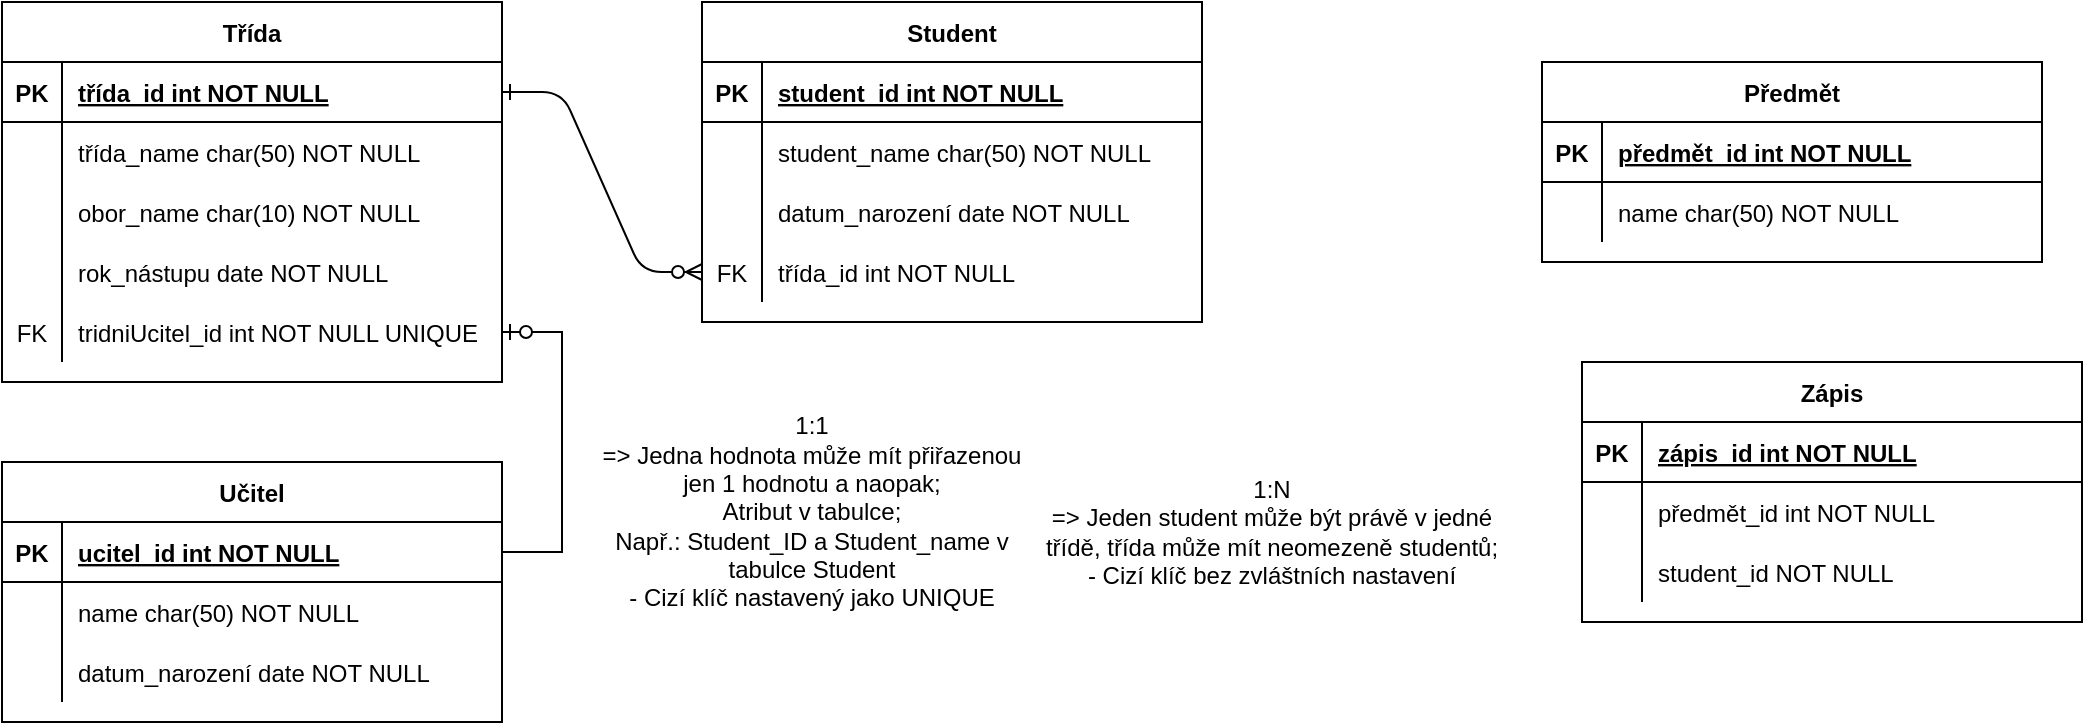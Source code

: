 <mxfile version="21.7.5" type="device">
  <diagram id="R2lEEEUBdFMjLlhIrx00" name="Page-1">
    <mxGraphModel dx="983" dy="547" grid="1" gridSize="10" guides="1" tooltips="1" connect="1" arrows="1" fold="1" page="1" pageScale="1" pageWidth="850" pageHeight="1100" math="0" shadow="0" extFonts="Permanent Marker^https://fonts.googleapis.com/css?family=Permanent+Marker">
      <root>
        <mxCell id="0" />
        <mxCell id="1" parent="0" />
        <mxCell id="hLS37yPZ2t6tPGqg7-pv-10" value="Třída" style="shape=table;startSize=30;container=1;collapsible=1;childLayout=tableLayout;fixedRows=1;rowLines=0;fontStyle=1;align=center;resizeLast=1;" parent="1" vertex="1">
          <mxGeometry x="90" y="140" width="250" height="190" as="geometry" />
        </mxCell>
        <mxCell id="hLS37yPZ2t6tPGqg7-pv-11" value="" style="shape=partialRectangle;collapsible=0;dropTarget=0;pointerEvents=0;fillColor=none;points=[[0,0.5],[1,0.5]];portConstraint=eastwest;top=0;left=0;right=0;bottom=1;" parent="hLS37yPZ2t6tPGqg7-pv-10" vertex="1">
          <mxGeometry y="30" width="250" height="30" as="geometry" />
        </mxCell>
        <mxCell id="hLS37yPZ2t6tPGqg7-pv-12" value="PK" style="shape=partialRectangle;overflow=hidden;connectable=0;fillColor=none;top=0;left=0;bottom=0;right=0;fontStyle=1;" parent="hLS37yPZ2t6tPGqg7-pv-11" vertex="1">
          <mxGeometry width="30" height="30" as="geometry">
            <mxRectangle width="30" height="30" as="alternateBounds" />
          </mxGeometry>
        </mxCell>
        <mxCell id="hLS37yPZ2t6tPGqg7-pv-13" value="třída_id int NOT NULL " style="shape=partialRectangle;overflow=hidden;connectable=0;fillColor=none;top=0;left=0;bottom=0;right=0;align=left;spacingLeft=6;fontStyle=5;" parent="hLS37yPZ2t6tPGqg7-pv-11" vertex="1">
          <mxGeometry x="30" width="220" height="30" as="geometry">
            <mxRectangle width="220" height="30" as="alternateBounds" />
          </mxGeometry>
        </mxCell>
        <mxCell id="hLS37yPZ2t6tPGqg7-pv-14" value="" style="shape=partialRectangle;collapsible=0;dropTarget=0;pointerEvents=0;fillColor=none;points=[[0,0.5],[1,0.5]];portConstraint=eastwest;top=0;left=0;right=0;bottom=0;" parent="hLS37yPZ2t6tPGqg7-pv-10" vertex="1">
          <mxGeometry y="60" width="250" height="30" as="geometry" />
        </mxCell>
        <mxCell id="hLS37yPZ2t6tPGqg7-pv-15" value="" style="shape=partialRectangle;overflow=hidden;connectable=0;fillColor=none;top=0;left=0;bottom=0;right=0;" parent="hLS37yPZ2t6tPGqg7-pv-14" vertex="1">
          <mxGeometry width="30" height="30" as="geometry">
            <mxRectangle width="30" height="30" as="alternateBounds" />
          </mxGeometry>
        </mxCell>
        <mxCell id="hLS37yPZ2t6tPGqg7-pv-16" value="třída_name char(50) NOT NULL" style="shape=partialRectangle;overflow=hidden;connectable=0;fillColor=none;top=0;left=0;bottom=0;right=0;align=left;spacingLeft=6;" parent="hLS37yPZ2t6tPGqg7-pv-14" vertex="1">
          <mxGeometry x="30" width="220" height="30" as="geometry">
            <mxRectangle width="220" height="30" as="alternateBounds" />
          </mxGeometry>
        </mxCell>
        <mxCell id="hLS37yPZ2t6tPGqg7-pv-17" style="shape=partialRectangle;collapsible=0;dropTarget=0;pointerEvents=0;fillColor=none;points=[[0,0.5],[1,0.5]];portConstraint=eastwest;top=0;left=0;right=0;bottom=0;" parent="hLS37yPZ2t6tPGqg7-pv-10" vertex="1">
          <mxGeometry y="90" width="250" height="30" as="geometry" />
        </mxCell>
        <mxCell id="hLS37yPZ2t6tPGqg7-pv-18" style="shape=partialRectangle;overflow=hidden;connectable=0;fillColor=none;top=0;left=0;bottom=0;right=0;" parent="hLS37yPZ2t6tPGqg7-pv-17" vertex="1">
          <mxGeometry width="30" height="30" as="geometry">
            <mxRectangle width="30" height="30" as="alternateBounds" />
          </mxGeometry>
        </mxCell>
        <mxCell id="hLS37yPZ2t6tPGqg7-pv-19" value="obor_name char(10) NOT NULL" style="shape=partialRectangle;overflow=hidden;connectable=0;fillColor=none;top=0;left=0;bottom=0;right=0;align=left;spacingLeft=6;" parent="hLS37yPZ2t6tPGqg7-pv-17" vertex="1">
          <mxGeometry x="30" width="220" height="30" as="geometry">
            <mxRectangle width="220" height="30" as="alternateBounds" />
          </mxGeometry>
        </mxCell>
        <mxCell id="hLS37yPZ2t6tPGqg7-pv-20" style="shape=partialRectangle;collapsible=0;dropTarget=0;pointerEvents=0;fillColor=none;points=[[0,0.5],[1,0.5]];portConstraint=eastwest;top=0;left=0;right=0;bottom=0;" parent="hLS37yPZ2t6tPGqg7-pv-10" vertex="1">
          <mxGeometry y="120" width="250" height="30" as="geometry" />
        </mxCell>
        <mxCell id="hLS37yPZ2t6tPGqg7-pv-21" style="shape=partialRectangle;overflow=hidden;connectable=0;fillColor=none;top=0;left=0;bottom=0;right=0;" parent="hLS37yPZ2t6tPGqg7-pv-20" vertex="1">
          <mxGeometry width="30" height="30" as="geometry">
            <mxRectangle width="30" height="30" as="alternateBounds" />
          </mxGeometry>
        </mxCell>
        <mxCell id="hLS37yPZ2t6tPGqg7-pv-22" value="rok_nástupu date NOT NULL" style="shape=partialRectangle;overflow=hidden;connectable=0;fillColor=none;top=0;left=0;bottom=0;right=0;align=left;spacingLeft=6;" parent="hLS37yPZ2t6tPGqg7-pv-20" vertex="1">
          <mxGeometry x="30" width="220" height="30" as="geometry">
            <mxRectangle width="220" height="30" as="alternateBounds" />
          </mxGeometry>
        </mxCell>
        <mxCell id="GorJHR0PALKlaDxPjiS_-15" style="shape=partialRectangle;collapsible=0;dropTarget=0;pointerEvents=0;fillColor=none;points=[[0,0.5],[1,0.5]];portConstraint=eastwest;top=0;left=0;right=0;bottom=0;" vertex="1" parent="hLS37yPZ2t6tPGqg7-pv-10">
          <mxGeometry y="150" width="250" height="30" as="geometry" />
        </mxCell>
        <mxCell id="GorJHR0PALKlaDxPjiS_-16" value="FK" style="shape=partialRectangle;overflow=hidden;connectable=0;fillColor=none;top=0;left=0;bottom=0;right=0;" vertex="1" parent="GorJHR0PALKlaDxPjiS_-15">
          <mxGeometry width="30" height="30" as="geometry">
            <mxRectangle width="30" height="30" as="alternateBounds" />
          </mxGeometry>
        </mxCell>
        <mxCell id="GorJHR0PALKlaDxPjiS_-17" value="tridniUcitel_id int NOT NULL UNIQUE" style="shape=partialRectangle;overflow=hidden;connectable=0;fillColor=none;top=0;left=0;bottom=0;right=0;align=left;spacingLeft=6;" vertex="1" parent="GorJHR0PALKlaDxPjiS_-15">
          <mxGeometry x="30" width="220" height="30" as="geometry">
            <mxRectangle width="220" height="30" as="alternateBounds" />
          </mxGeometry>
        </mxCell>
        <mxCell id="hLS37yPZ2t6tPGqg7-pv-23" value="Student" style="shape=table;startSize=30;container=1;collapsible=1;childLayout=tableLayout;fixedRows=1;rowLines=0;fontStyle=1;align=center;resizeLast=1;" parent="1" vertex="1">
          <mxGeometry x="440" y="140" width="250" height="160" as="geometry" />
        </mxCell>
        <mxCell id="hLS37yPZ2t6tPGqg7-pv-24" value="" style="shape=partialRectangle;collapsible=0;dropTarget=0;pointerEvents=0;fillColor=none;points=[[0,0.5],[1,0.5]];portConstraint=eastwest;top=0;left=0;right=0;bottom=1;" parent="hLS37yPZ2t6tPGqg7-pv-23" vertex="1">
          <mxGeometry y="30" width="250" height="30" as="geometry" />
        </mxCell>
        <mxCell id="hLS37yPZ2t6tPGqg7-pv-25" value="PK" style="shape=partialRectangle;overflow=hidden;connectable=0;fillColor=none;top=0;left=0;bottom=0;right=0;fontStyle=1;" parent="hLS37yPZ2t6tPGqg7-pv-24" vertex="1">
          <mxGeometry width="30" height="30" as="geometry">
            <mxRectangle width="30" height="30" as="alternateBounds" />
          </mxGeometry>
        </mxCell>
        <mxCell id="hLS37yPZ2t6tPGqg7-pv-26" value="student_id int NOT NULL " style="shape=partialRectangle;overflow=hidden;connectable=0;fillColor=none;top=0;left=0;bottom=0;right=0;align=left;spacingLeft=6;fontStyle=5;" parent="hLS37yPZ2t6tPGqg7-pv-24" vertex="1">
          <mxGeometry x="30" width="220" height="30" as="geometry">
            <mxRectangle width="220" height="30" as="alternateBounds" />
          </mxGeometry>
        </mxCell>
        <mxCell id="hLS37yPZ2t6tPGqg7-pv-27" value="" style="shape=partialRectangle;collapsible=0;dropTarget=0;pointerEvents=0;fillColor=none;points=[[0,0.5],[1,0.5]];portConstraint=eastwest;top=0;left=0;right=0;bottom=0;" parent="hLS37yPZ2t6tPGqg7-pv-23" vertex="1">
          <mxGeometry y="60" width="250" height="30" as="geometry" />
        </mxCell>
        <mxCell id="hLS37yPZ2t6tPGqg7-pv-28" value="" style="shape=partialRectangle;overflow=hidden;connectable=0;fillColor=none;top=0;left=0;bottom=0;right=0;" parent="hLS37yPZ2t6tPGqg7-pv-27" vertex="1">
          <mxGeometry width="30" height="30" as="geometry">
            <mxRectangle width="30" height="30" as="alternateBounds" />
          </mxGeometry>
        </mxCell>
        <mxCell id="hLS37yPZ2t6tPGqg7-pv-29" value="student_name char(50) NOT NULL" style="shape=partialRectangle;overflow=hidden;connectable=0;fillColor=none;top=0;left=0;bottom=0;right=0;align=left;spacingLeft=6;" parent="hLS37yPZ2t6tPGqg7-pv-27" vertex="1">
          <mxGeometry x="30" width="220" height="30" as="geometry">
            <mxRectangle width="220" height="30" as="alternateBounds" />
          </mxGeometry>
        </mxCell>
        <mxCell id="hLS37yPZ2t6tPGqg7-pv-30" style="shape=partialRectangle;collapsible=0;dropTarget=0;pointerEvents=0;fillColor=none;points=[[0,0.5],[1,0.5]];portConstraint=eastwest;top=0;left=0;right=0;bottom=0;" parent="hLS37yPZ2t6tPGqg7-pv-23" vertex="1">
          <mxGeometry y="90" width="250" height="30" as="geometry" />
        </mxCell>
        <mxCell id="hLS37yPZ2t6tPGqg7-pv-31" style="shape=partialRectangle;overflow=hidden;connectable=0;fillColor=none;top=0;left=0;bottom=0;right=0;" parent="hLS37yPZ2t6tPGqg7-pv-30" vertex="1">
          <mxGeometry width="30" height="30" as="geometry">
            <mxRectangle width="30" height="30" as="alternateBounds" />
          </mxGeometry>
        </mxCell>
        <mxCell id="hLS37yPZ2t6tPGqg7-pv-32" value="datum_narození date NOT NULL" style="shape=partialRectangle;overflow=hidden;connectable=0;fillColor=none;top=0;left=0;bottom=0;right=0;align=left;spacingLeft=6;" parent="hLS37yPZ2t6tPGqg7-pv-30" vertex="1">
          <mxGeometry x="30" width="220" height="30" as="geometry">
            <mxRectangle width="220" height="30" as="alternateBounds" />
          </mxGeometry>
        </mxCell>
        <mxCell id="hLS37yPZ2t6tPGqg7-pv-36" style="shape=partialRectangle;collapsible=0;dropTarget=0;pointerEvents=0;fillColor=none;points=[[0,0.5],[1,0.5]];portConstraint=eastwest;top=0;left=0;right=0;bottom=0;" parent="hLS37yPZ2t6tPGqg7-pv-23" vertex="1">
          <mxGeometry y="120" width="250" height="30" as="geometry" />
        </mxCell>
        <mxCell id="hLS37yPZ2t6tPGqg7-pv-37" value="FK" style="shape=partialRectangle;overflow=hidden;connectable=0;fillColor=none;top=0;left=0;bottom=0;right=0;" parent="hLS37yPZ2t6tPGqg7-pv-36" vertex="1">
          <mxGeometry width="30" height="30" as="geometry">
            <mxRectangle width="30" height="30" as="alternateBounds" />
          </mxGeometry>
        </mxCell>
        <mxCell id="hLS37yPZ2t6tPGqg7-pv-38" value="třída_id int NOT NULL" style="shape=partialRectangle;overflow=hidden;connectable=0;fillColor=none;top=0;left=0;bottom=0;right=0;align=left;spacingLeft=6;" parent="hLS37yPZ2t6tPGqg7-pv-36" vertex="1">
          <mxGeometry x="30" width="220" height="30" as="geometry">
            <mxRectangle width="220" height="30" as="alternateBounds" />
          </mxGeometry>
        </mxCell>
        <mxCell id="hLS37yPZ2t6tPGqg7-pv-39" value="" style="edgeStyle=entityRelationEdgeStyle;endArrow=ERzeroToMany;startArrow=ERone;endFill=1;startFill=0;entryX=0;entryY=0.5;entryDx=0;entryDy=0;exitX=1;exitY=0.5;exitDx=0;exitDy=0;" parent="1" source="hLS37yPZ2t6tPGqg7-pv-11" target="hLS37yPZ2t6tPGqg7-pv-36" edge="1">
          <mxGeometry width="100" height="100" relative="1" as="geometry">
            <mxPoint x="340" y="50" as="sourcePoint" />
            <mxPoint x="420" y="80" as="targetPoint" />
            <Array as="points">
              <mxPoint x="370" y="65" />
              <mxPoint x="400" y="110" />
            </Array>
          </mxGeometry>
        </mxCell>
        <mxCell id="GorJHR0PALKlaDxPjiS_-1" value="1:1&lt;br&gt;=&amp;gt; Jedna hodnota může mít přiřazenou jen 1 hodnotu a naopak;&lt;br&gt;Atribut v tabulce;&lt;br&gt;Např.: Student_ID a Student_name v tabulce Student&lt;br&gt;- Cizí klíč nastavený jako UNIQUE" style="text;html=1;strokeColor=none;fillColor=none;align=center;verticalAlign=middle;whiteSpace=wrap;rounded=0;" vertex="1" parent="1">
          <mxGeometry x="380" y="330" width="230" height="130" as="geometry" />
        </mxCell>
        <mxCell id="GorJHR0PALKlaDxPjiS_-2" value="Učitel" style="shape=table;startSize=30;container=1;collapsible=1;childLayout=tableLayout;fixedRows=1;rowLines=0;fontStyle=1;align=center;resizeLast=1;" vertex="1" parent="1">
          <mxGeometry x="90" y="370" width="250" height="130" as="geometry" />
        </mxCell>
        <mxCell id="GorJHR0PALKlaDxPjiS_-3" value="" style="shape=partialRectangle;collapsible=0;dropTarget=0;pointerEvents=0;fillColor=none;points=[[0,0.5],[1,0.5]];portConstraint=eastwest;top=0;left=0;right=0;bottom=1;" vertex="1" parent="GorJHR0PALKlaDxPjiS_-2">
          <mxGeometry y="30" width="250" height="30" as="geometry" />
        </mxCell>
        <mxCell id="GorJHR0PALKlaDxPjiS_-4" value="PK" style="shape=partialRectangle;overflow=hidden;connectable=0;fillColor=none;top=0;left=0;bottom=0;right=0;fontStyle=1;" vertex="1" parent="GorJHR0PALKlaDxPjiS_-3">
          <mxGeometry width="30" height="30" as="geometry">
            <mxRectangle width="30" height="30" as="alternateBounds" />
          </mxGeometry>
        </mxCell>
        <mxCell id="GorJHR0PALKlaDxPjiS_-5" value="ucitel_id int NOT NULL " style="shape=partialRectangle;overflow=hidden;connectable=0;fillColor=none;top=0;left=0;bottom=0;right=0;align=left;spacingLeft=6;fontStyle=5;" vertex="1" parent="GorJHR0PALKlaDxPjiS_-3">
          <mxGeometry x="30" width="220" height="30" as="geometry">
            <mxRectangle width="220" height="30" as="alternateBounds" />
          </mxGeometry>
        </mxCell>
        <mxCell id="GorJHR0PALKlaDxPjiS_-6" value="" style="shape=partialRectangle;collapsible=0;dropTarget=0;pointerEvents=0;fillColor=none;points=[[0,0.5],[1,0.5]];portConstraint=eastwest;top=0;left=0;right=0;bottom=0;" vertex="1" parent="GorJHR0PALKlaDxPjiS_-2">
          <mxGeometry y="60" width="250" height="30" as="geometry" />
        </mxCell>
        <mxCell id="GorJHR0PALKlaDxPjiS_-7" value="" style="shape=partialRectangle;overflow=hidden;connectable=0;fillColor=none;top=0;left=0;bottom=0;right=0;" vertex="1" parent="GorJHR0PALKlaDxPjiS_-6">
          <mxGeometry width="30" height="30" as="geometry">
            <mxRectangle width="30" height="30" as="alternateBounds" />
          </mxGeometry>
        </mxCell>
        <mxCell id="GorJHR0PALKlaDxPjiS_-8" value="name char(50) NOT NULL" style="shape=partialRectangle;overflow=hidden;connectable=0;fillColor=none;top=0;left=0;bottom=0;right=0;align=left;spacingLeft=6;" vertex="1" parent="GorJHR0PALKlaDxPjiS_-6">
          <mxGeometry x="30" width="220" height="30" as="geometry">
            <mxRectangle width="220" height="30" as="alternateBounds" />
          </mxGeometry>
        </mxCell>
        <mxCell id="GorJHR0PALKlaDxPjiS_-9" style="shape=partialRectangle;collapsible=0;dropTarget=0;pointerEvents=0;fillColor=none;points=[[0,0.5],[1,0.5]];portConstraint=eastwest;top=0;left=0;right=0;bottom=0;" vertex="1" parent="GorJHR0PALKlaDxPjiS_-2">
          <mxGeometry y="90" width="250" height="30" as="geometry" />
        </mxCell>
        <mxCell id="GorJHR0PALKlaDxPjiS_-10" style="shape=partialRectangle;overflow=hidden;connectable=0;fillColor=none;top=0;left=0;bottom=0;right=0;" vertex="1" parent="GorJHR0PALKlaDxPjiS_-9">
          <mxGeometry width="30" height="30" as="geometry">
            <mxRectangle width="30" height="30" as="alternateBounds" />
          </mxGeometry>
        </mxCell>
        <mxCell id="GorJHR0PALKlaDxPjiS_-11" value="datum_narození date NOT NULL" style="shape=partialRectangle;overflow=hidden;connectable=0;fillColor=none;top=0;left=0;bottom=0;right=0;align=left;spacingLeft=6;" vertex="1" parent="GorJHR0PALKlaDxPjiS_-9">
          <mxGeometry x="30" width="220" height="30" as="geometry">
            <mxRectangle width="220" height="30" as="alternateBounds" />
          </mxGeometry>
        </mxCell>
        <mxCell id="GorJHR0PALKlaDxPjiS_-18" value="" style="edgeStyle=entityRelationEdgeStyle;fontSize=12;html=1;endArrow=ERzeroToOne;endFill=1;rounded=0;" edge="1" parent="1" source="GorJHR0PALKlaDxPjiS_-3" target="GorJHR0PALKlaDxPjiS_-15">
          <mxGeometry width="100" height="100" relative="1" as="geometry">
            <mxPoint x="360" y="400" as="sourcePoint" />
            <mxPoint x="380" y="300" as="targetPoint" />
          </mxGeometry>
        </mxCell>
        <mxCell id="GorJHR0PALKlaDxPjiS_-19" value="1:N&lt;br&gt;=&amp;gt; Jeden student může být právě v jedné třídě, třída může mít neomezeně studentů;&lt;br&gt;- Cizí klíč bez zvláštních nastavení" style="text;html=1;strokeColor=none;fillColor=none;align=center;verticalAlign=middle;whiteSpace=wrap;rounded=0;" vertex="1" parent="1">
          <mxGeometry x="610" y="340" width="230" height="130" as="geometry" />
        </mxCell>
        <mxCell id="GorJHR0PALKlaDxPjiS_-20" value="Předmět" style="shape=table;startSize=30;container=1;collapsible=1;childLayout=tableLayout;fixedRows=1;rowLines=0;fontStyle=1;align=center;resizeLast=1;" vertex="1" parent="1">
          <mxGeometry x="860" y="170" width="250" height="100" as="geometry" />
        </mxCell>
        <mxCell id="GorJHR0PALKlaDxPjiS_-21" value="" style="shape=partialRectangle;collapsible=0;dropTarget=0;pointerEvents=0;fillColor=none;points=[[0,0.5],[1,0.5]];portConstraint=eastwest;top=0;left=0;right=0;bottom=1;" vertex="1" parent="GorJHR0PALKlaDxPjiS_-20">
          <mxGeometry y="30" width="250" height="30" as="geometry" />
        </mxCell>
        <mxCell id="GorJHR0PALKlaDxPjiS_-22" value="PK" style="shape=partialRectangle;overflow=hidden;connectable=0;fillColor=none;top=0;left=0;bottom=0;right=0;fontStyle=1;" vertex="1" parent="GorJHR0PALKlaDxPjiS_-21">
          <mxGeometry width="30" height="30" as="geometry">
            <mxRectangle width="30" height="30" as="alternateBounds" />
          </mxGeometry>
        </mxCell>
        <mxCell id="GorJHR0PALKlaDxPjiS_-23" value="předmět_id int NOT NULL " style="shape=partialRectangle;overflow=hidden;connectable=0;fillColor=none;top=0;left=0;bottom=0;right=0;align=left;spacingLeft=6;fontStyle=5;" vertex="1" parent="GorJHR0PALKlaDxPjiS_-21">
          <mxGeometry x="30" width="220" height="30" as="geometry">
            <mxRectangle width="220" height="30" as="alternateBounds" />
          </mxGeometry>
        </mxCell>
        <mxCell id="GorJHR0PALKlaDxPjiS_-24" value="" style="shape=partialRectangle;collapsible=0;dropTarget=0;pointerEvents=0;fillColor=none;points=[[0,0.5],[1,0.5]];portConstraint=eastwest;top=0;left=0;right=0;bottom=0;" vertex="1" parent="GorJHR0PALKlaDxPjiS_-20">
          <mxGeometry y="60" width="250" height="30" as="geometry" />
        </mxCell>
        <mxCell id="GorJHR0PALKlaDxPjiS_-25" value="" style="shape=partialRectangle;overflow=hidden;connectable=0;fillColor=none;top=0;left=0;bottom=0;right=0;" vertex="1" parent="GorJHR0PALKlaDxPjiS_-24">
          <mxGeometry width="30" height="30" as="geometry">
            <mxRectangle width="30" height="30" as="alternateBounds" />
          </mxGeometry>
        </mxCell>
        <mxCell id="GorJHR0PALKlaDxPjiS_-26" value="name char(50) NOT NULL" style="shape=partialRectangle;overflow=hidden;connectable=0;fillColor=none;top=0;left=0;bottom=0;right=0;align=left;spacingLeft=6;" vertex="1" parent="GorJHR0PALKlaDxPjiS_-24">
          <mxGeometry x="30" width="220" height="30" as="geometry">
            <mxRectangle width="220" height="30" as="alternateBounds" />
          </mxGeometry>
        </mxCell>
        <mxCell id="GorJHR0PALKlaDxPjiS_-31" value="Zápis" style="shape=table;startSize=30;container=1;collapsible=1;childLayout=tableLayout;fixedRows=1;rowLines=0;fontStyle=1;align=center;resizeLast=1;" vertex="1" parent="1">
          <mxGeometry x="880" y="320" width="250" height="130" as="geometry" />
        </mxCell>
        <mxCell id="GorJHR0PALKlaDxPjiS_-32" value="" style="shape=partialRectangle;collapsible=0;dropTarget=0;pointerEvents=0;fillColor=none;points=[[0,0.5],[1,0.5]];portConstraint=eastwest;top=0;left=0;right=0;bottom=1;" vertex="1" parent="GorJHR0PALKlaDxPjiS_-31">
          <mxGeometry y="30" width="250" height="30" as="geometry" />
        </mxCell>
        <mxCell id="GorJHR0PALKlaDxPjiS_-33" value="PK" style="shape=partialRectangle;overflow=hidden;connectable=0;fillColor=none;top=0;left=0;bottom=0;right=0;fontStyle=1;" vertex="1" parent="GorJHR0PALKlaDxPjiS_-32">
          <mxGeometry width="30" height="30" as="geometry">
            <mxRectangle width="30" height="30" as="alternateBounds" />
          </mxGeometry>
        </mxCell>
        <mxCell id="GorJHR0PALKlaDxPjiS_-34" value="zápis_id int NOT NULL " style="shape=partialRectangle;overflow=hidden;connectable=0;fillColor=none;top=0;left=0;bottom=0;right=0;align=left;spacingLeft=6;fontStyle=5;" vertex="1" parent="GorJHR0PALKlaDxPjiS_-32">
          <mxGeometry x="30" width="220" height="30" as="geometry">
            <mxRectangle width="220" height="30" as="alternateBounds" />
          </mxGeometry>
        </mxCell>
        <mxCell id="GorJHR0PALKlaDxPjiS_-35" value="" style="shape=partialRectangle;collapsible=0;dropTarget=0;pointerEvents=0;fillColor=none;points=[[0,0.5],[1,0.5]];portConstraint=eastwest;top=0;left=0;right=0;bottom=0;" vertex="1" parent="GorJHR0PALKlaDxPjiS_-31">
          <mxGeometry y="60" width="250" height="30" as="geometry" />
        </mxCell>
        <mxCell id="GorJHR0PALKlaDxPjiS_-36" value="" style="shape=partialRectangle;overflow=hidden;connectable=0;fillColor=none;top=0;left=0;bottom=0;right=0;" vertex="1" parent="GorJHR0PALKlaDxPjiS_-35">
          <mxGeometry width="30" height="30" as="geometry">
            <mxRectangle width="30" height="30" as="alternateBounds" />
          </mxGeometry>
        </mxCell>
        <mxCell id="GorJHR0PALKlaDxPjiS_-37" value="předmět_id int NOT NULL" style="shape=partialRectangle;overflow=hidden;connectable=0;fillColor=none;top=0;left=0;bottom=0;right=0;align=left;spacingLeft=6;" vertex="1" parent="GorJHR0PALKlaDxPjiS_-35">
          <mxGeometry x="30" width="220" height="30" as="geometry">
            <mxRectangle width="220" height="30" as="alternateBounds" />
          </mxGeometry>
        </mxCell>
        <mxCell id="GorJHR0PALKlaDxPjiS_-38" style="shape=partialRectangle;collapsible=0;dropTarget=0;pointerEvents=0;fillColor=none;points=[[0,0.5],[1,0.5]];portConstraint=eastwest;top=0;left=0;right=0;bottom=0;" vertex="1" parent="GorJHR0PALKlaDxPjiS_-31">
          <mxGeometry y="90" width="250" height="30" as="geometry" />
        </mxCell>
        <mxCell id="GorJHR0PALKlaDxPjiS_-39" style="shape=partialRectangle;overflow=hidden;connectable=0;fillColor=none;top=0;left=0;bottom=0;right=0;" vertex="1" parent="GorJHR0PALKlaDxPjiS_-38">
          <mxGeometry width="30" height="30" as="geometry">
            <mxRectangle width="30" height="30" as="alternateBounds" />
          </mxGeometry>
        </mxCell>
        <mxCell id="GorJHR0PALKlaDxPjiS_-40" value="student_id NOT NULL" style="shape=partialRectangle;overflow=hidden;connectable=0;fillColor=none;top=0;left=0;bottom=0;right=0;align=left;spacingLeft=6;" vertex="1" parent="GorJHR0PALKlaDxPjiS_-38">
          <mxGeometry x="30" width="220" height="30" as="geometry">
            <mxRectangle width="220" height="30" as="alternateBounds" />
          </mxGeometry>
        </mxCell>
      </root>
    </mxGraphModel>
  </diagram>
</mxfile>
